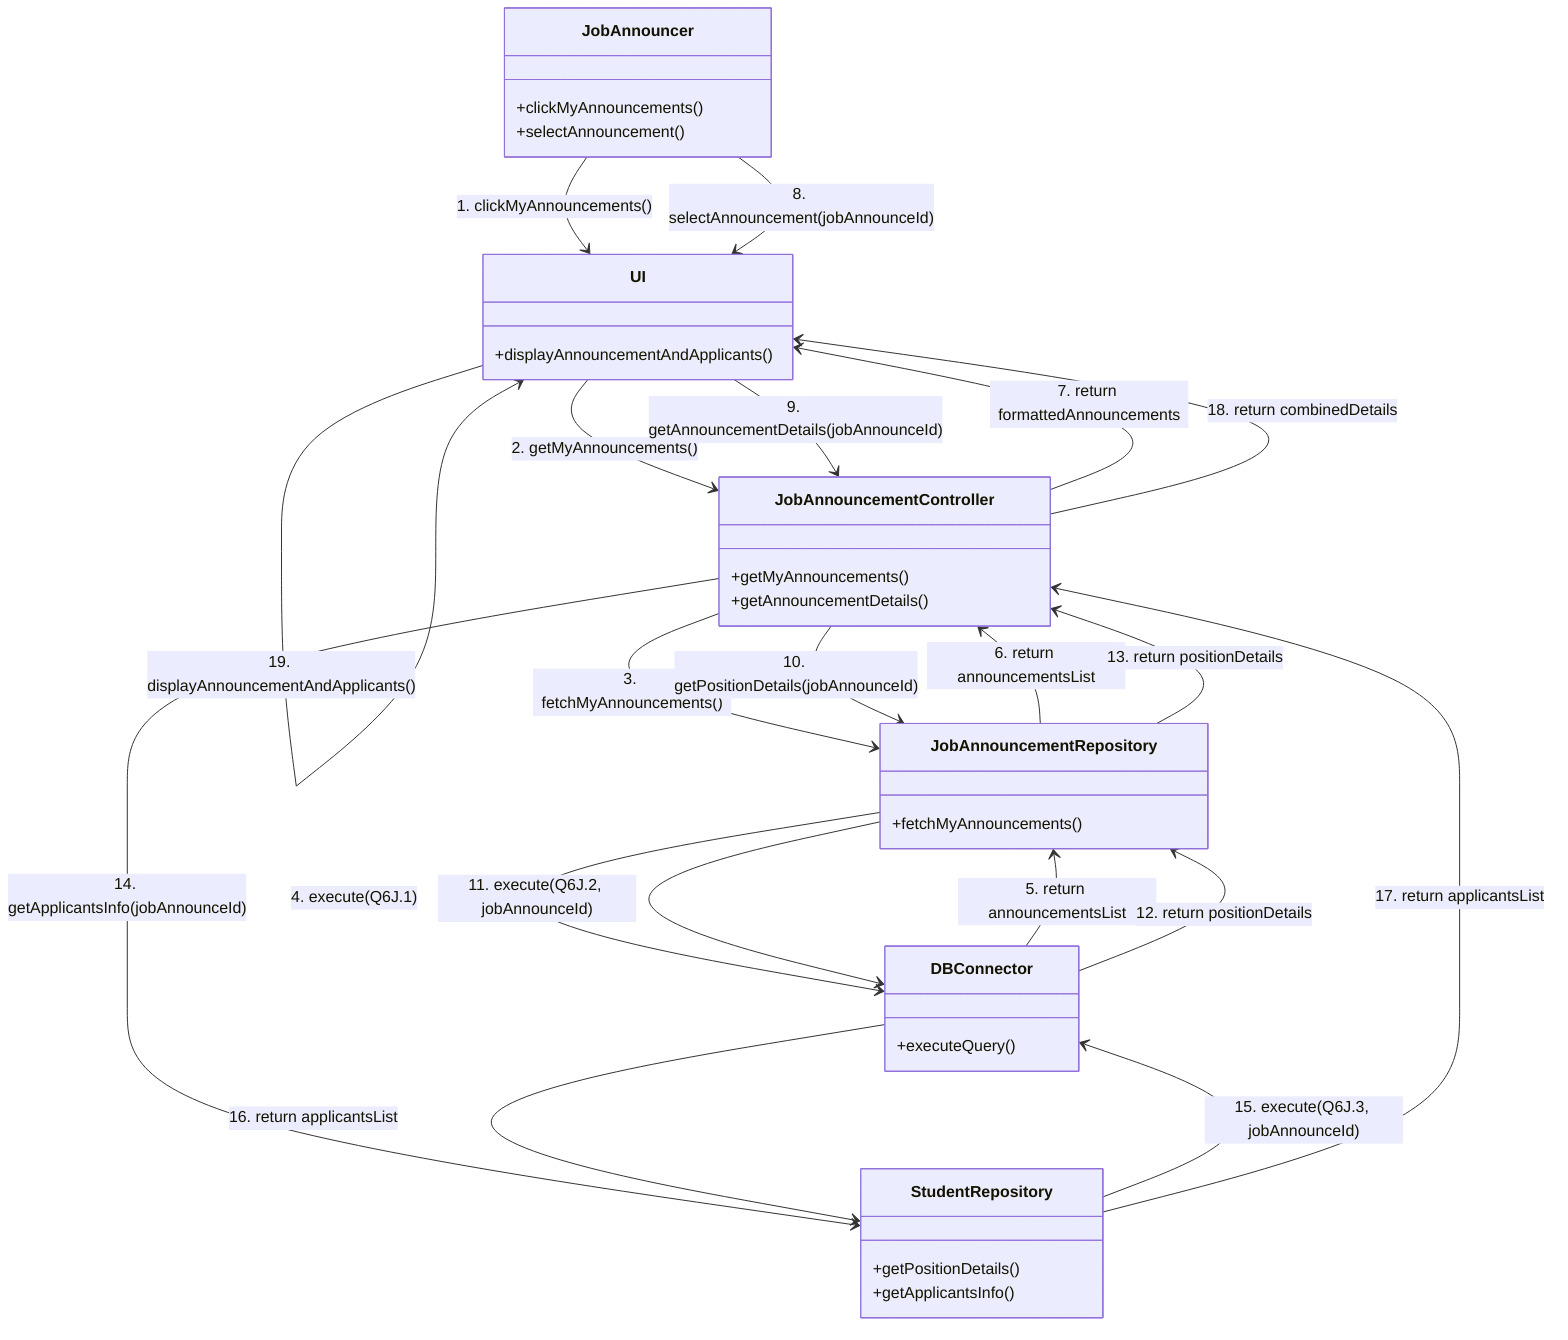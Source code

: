 classDiagram
    JobAnnouncer --> UI: 1. clickMyAnnouncements()
    UI --> JobAnnouncementController: 2. getMyAnnouncements()
    JobAnnouncementController --> JobAnnouncementRepository: 3. fetchMyAnnouncements()
    JobAnnouncementRepository --> DBConnector: 4. execute(Q6J.1)
    DBConnector --> JobAnnouncementRepository: 5. return announcementsList
    JobAnnouncementRepository --> JobAnnouncementController: 6. return announcementsList
    JobAnnouncementController --> UI: 7. return formattedAnnouncements
    
    JobAnnouncer --> UI: 8. selectAnnouncement(jobAnnounceId)
    UI --> JobAnnouncementController: 9. getAnnouncementDetails(jobAnnounceId)
    JobAnnouncementController --> JobAnnouncementRepository: 10. getPositionDetails(jobAnnounceId)
    JobAnnouncementRepository --> DBConnector: 11. execute(Q6J.2, jobAnnounceId)
    DBConnector --> JobAnnouncementRepository: 12. return positionDetails
    JobAnnouncementRepository --> JobAnnouncementController: 13. return positionDetails
    JobAnnouncementController --> StudentRepository: 14. getApplicantsInfo(jobAnnounceId)
    StudentRepository --> DBConnector: 15. execute(Q6J.3, jobAnnounceId)
    DBConnector --> StudentRepository: 16. return applicantsList
    StudentRepository --> JobAnnouncementController: 17. return applicantsList
    JobAnnouncementController --> UI: 18. return combinedDetails
    UI --> UI: 19. displayAnnouncementAndApplicants()

    class JobAnnouncer {
        +clickMyAnnouncements()
        +selectAnnouncement()
    }

    class UI {
        +displayAnnouncementAndApplicants()
    }

    class JobAnnouncementController {
        +getMyAnnouncements()
        +getAnnouncementDetails()
    }

    class JobAnnouncementRepository {
        +fetchMyAnnouncements()
    }

    class StudentRepository {
        +getPositionDetails()
        +getApplicantsInfo()
    }

    class DBConnector {
        +executeQuery()
    }